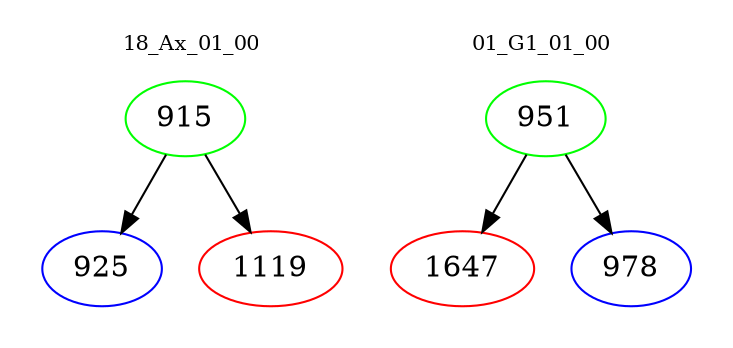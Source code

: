 digraph{
subgraph cluster_0 {
color = white
label = "18_Ax_01_00";
fontsize=10;
T0_915 [label="915", color="green"]
T0_915 -> T0_925 [color="black"]
T0_925 [label="925", color="blue"]
T0_915 -> T0_1119 [color="black"]
T0_1119 [label="1119", color="red"]
}
subgraph cluster_1 {
color = white
label = "01_G1_01_00";
fontsize=10;
T1_951 [label="951", color="green"]
T1_951 -> T1_1647 [color="black"]
T1_1647 [label="1647", color="red"]
T1_951 -> T1_978 [color="black"]
T1_978 [label="978", color="blue"]
}
}
